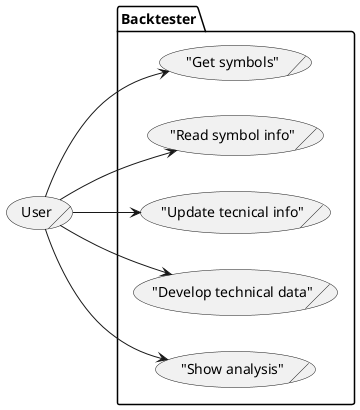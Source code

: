
@startuml
left to right direction
actor (User)/ as u
package Backtester {
  usecase ("Get symbols")/ as bt1
  usecase ("Read symbol info")/ as bt2
  usecase ("Update tecnical info")/ as bt3
  usecase ("Develop technical data")/ as bt4
  usecase ("Show analysis")/ as bt5
}

u --> bt1
u --> bt2
u --> bt3
u --> bt4
u --> bt5
@enduml
